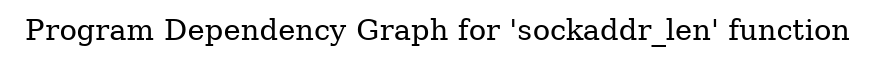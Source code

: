digraph "Program Dependency Graph for 'sockaddr_len' function" {
	label="Program Dependency Graph for 'sockaddr_len' function";

}
